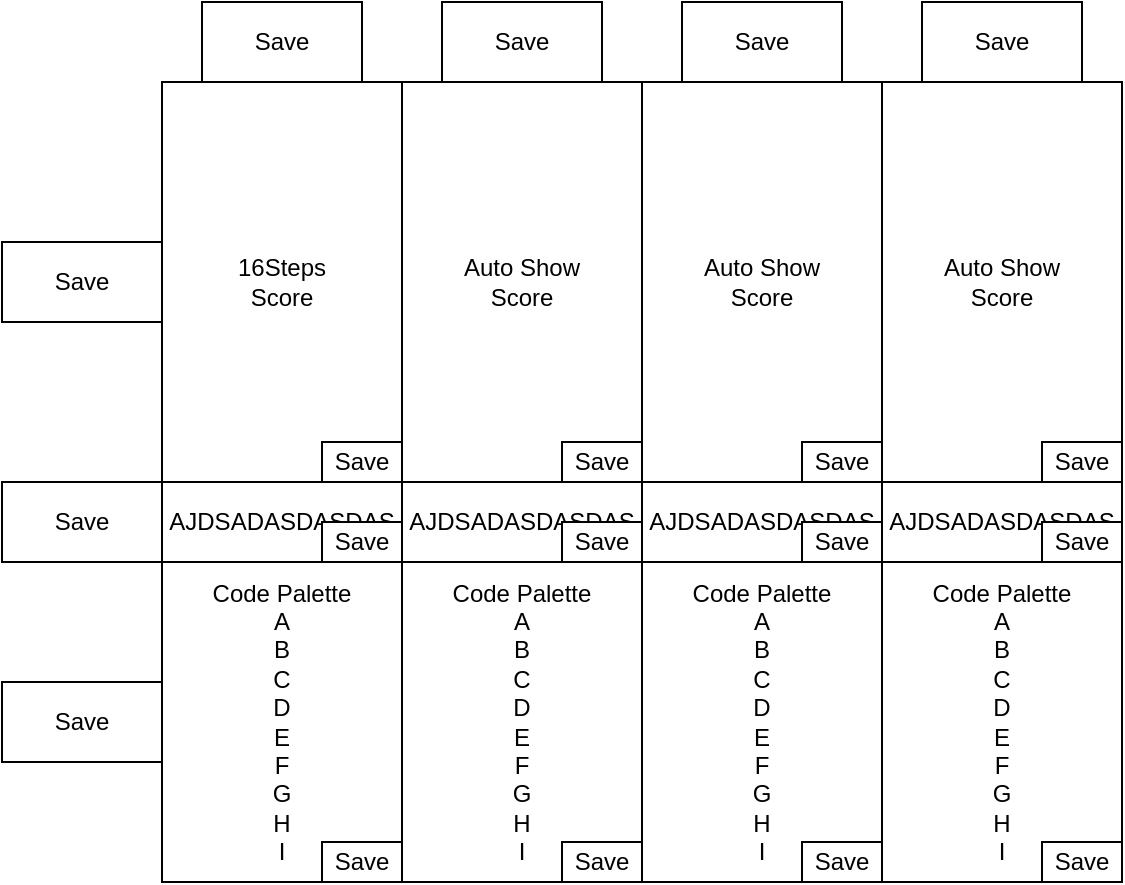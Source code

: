 <mxfile version="24.7.8">
  <diagram name="Page-1" id="WSqZTGmcidIoSPxD35uY">
    <mxGraphModel dx="1434" dy="836" grid="1" gridSize="10" guides="1" tooltips="1" connect="1" arrows="1" fold="1" page="1" pageScale="1" pageWidth="2080" pageHeight="1600" math="0" shadow="0">
      <root>
        <mxCell id="0" />
        <mxCell id="1" parent="0" />
        <mxCell id="0xOqt_RIQpGEpPyQNvjX-1" value="Code Palette&lt;div&gt;A&lt;/div&gt;&lt;div&gt;B&lt;/div&gt;&lt;div&gt;C&lt;/div&gt;&lt;div&gt;D&lt;/div&gt;&lt;div&gt;E&lt;/div&gt;&lt;div&gt;F&lt;/div&gt;&lt;div&gt;G&lt;br&gt;H&lt;/div&gt;&lt;div&gt;I&lt;/div&gt;" style="rounded=0;whiteSpace=wrap;html=1;" vertex="1" parent="1">
          <mxGeometry x="320" y="440" width="120" height="160" as="geometry" />
        </mxCell>
        <mxCell id="0xOqt_RIQpGEpPyQNvjX-2" value="Code Palette&lt;div&gt;A&lt;/div&gt;&lt;div&gt;B&lt;/div&gt;&lt;div&gt;C&lt;/div&gt;&lt;div&gt;D&lt;/div&gt;&lt;div&gt;E&lt;/div&gt;&lt;div&gt;F&lt;/div&gt;&lt;div&gt;G&lt;br&gt;H&lt;/div&gt;&lt;div&gt;I&lt;/div&gt;" style="rounded=0;whiteSpace=wrap;html=1;" vertex="1" parent="1">
          <mxGeometry x="440" y="440" width="120" height="160" as="geometry" />
        </mxCell>
        <mxCell id="0xOqt_RIQpGEpPyQNvjX-3" value="Code Palette&lt;div&gt;A&lt;/div&gt;&lt;div&gt;B&lt;/div&gt;&lt;div&gt;C&lt;/div&gt;&lt;div&gt;D&lt;/div&gt;&lt;div&gt;E&lt;/div&gt;&lt;div&gt;F&lt;/div&gt;&lt;div&gt;G&lt;br&gt;H&lt;/div&gt;&lt;div&gt;I&lt;/div&gt;" style="rounded=0;whiteSpace=wrap;html=1;" vertex="1" parent="1">
          <mxGeometry x="560" y="440" width="120" height="160" as="geometry" />
        </mxCell>
        <mxCell id="0xOqt_RIQpGEpPyQNvjX-4" value="Code Palette&lt;div&gt;A&lt;/div&gt;&lt;div&gt;B&lt;/div&gt;&lt;div&gt;C&lt;/div&gt;&lt;div&gt;D&lt;/div&gt;&lt;div&gt;E&lt;/div&gt;&lt;div&gt;F&lt;/div&gt;&lt;div&gt;G&lt;br&gt;H&lt;/div&gt;&lt;div&gt;I&lt;/div&gt;" style="rounded=0;whiteSpace=wrap;html=1;" vertex="1" parent="1">
          <mxGeometry x="680" y="440" width="120" height="160" as="geometry" />
        </mxCell>
        <mxCell id="0xOqt_RIQpGEpPyQNvjX-5" value="AJDSADASDASDAS" style="rounded=0;whiteSpace=wrap;html=1;" vertex="1" parent="1">
          <mxGeometry x="320" y="400" width="120" height="40" as="geometry" />
        </mxCell>
        <mxCell id="0xOqt_RIQpGEpPyQNvjX-6" value="AJDSADASDASDAS" style="rounded=0;whiteSpace=wrap;html=1;" vertex="1" parent="1">
          <mxGeometry x="680" y="400" width="120" height="40" as="geometry" />
        </mxCell>
        <mxCell id="0xOqt_RIQpGEpPyQNvjX-7" value="AJDSADASDASDAS" style="rounded=0;whiteSpace=wrap;html=1;" vertex="1" parent="1">
          <mxGeometry x="440" y="400" width="120" height="40" as="geometry" />
        </mxCell>
        <mxCell id="0xOqt_RIQpGEpPyQNvjX-8" value="AJDSADASDASDAS" style="rounded=0;whiteSpace=wrap;html=1;" vertex="1" parent="1">
          <mxGeometry x="560" y="400" width="120" height="40" as="geometry" />
        </mxCell>
        <mxCell id="0xOqt_RIQpGEpPyQNvjX-9" value="&lt;div&gt;16Steps&lt;/div&gt;Score" style="rounded=0;whiteSpace=wrap;html=1;" vertex="1" parent="1">
          <mxGeometry x="320" y="200" width="120" height="200" as="geometry" />
        </mxCell>
        <mxCell id="0xOqt_RIQpGEpPyQNvjX-10" value="Auto Show&lt;div&gt;Score&lt;/div&gt;" style="rounded=0;whiteSpace=wrap;html=1;" vertex="1" parent="1">
          <mxGeometry x="440" y="200" width="120" height="200" as="geometry" />
        </mxCell>
        <mxCell id="0xOqt_RIQpGEpPyQNvjX-11" value="Auto Show&lt;div&gt;Score&lt;/div&gt;" style="rounded=0;whiteSpace=wrap;html=1;" vertex="1" parent="1">
          <mxGeometry x="560" y="200" width="120" height="200" as="geometry" />
        </mxCell>
        <mxCell id="0xOqt_RIQpGEpPyQNvjX-12" value="Auto Show&lt;div&gt;Score&lt;/div&gt;" style="rounded=0;whiteSpace=wrap;html=1;" vertex="1" parent="1">
          <mxGeometry x="680" y="200" width="120" height="200" as="geometry" />
        </mxCell>
        <mxCell id="0xOqt_RIQpGEpPyQNvjX-13" value="Save" style="rounded=0;whiteSpace=wrap;html=1;" vertex="1" parent="1">
          <mxGeometry x="240" y="400" width="80" height="40" as="geometry" />
        </mxCell>
        <mxCell id="0xOqt_RIQpGEpPyQNvjX-14" value="Save" style="rounded=0;whiteSpace=wrap;html=1;" vertex="1" parent="1">
          <mxGeometry x="240" y="280" width="80" height="40" as="geometry" />
        </mxCell>
        <mxCell id="0xOqt_RIQpGEpPyQNvjX-15" value="Save" style="rounded=0;whiteSpace=wrap;html=1;" vertex="1" parent="1">
          <mxGeometry x="240" y="500" width="80" height="40" as="geometry" />
        </mxCell>
        <mxCell id="0xOqt_RIQpGEpPyQNvjX-16" value="Save" style="rounded=0;whiteSpace=wrap;html=1;" vertex="1" parent="1">
          <mxGeometry x="400" y="380" width="40" height="20" as="geometry" />
        </mxCell>
        <mxCell id="0xOqt_RIQpGEpPyQNvjX-17" value="Save" style="rounded=0;whiteSpace=wrap;html=1;" vertex="1" parent="1">
          <mxGeometry x="400" y="420" width="40" height="20" as="geometry" />
        </mxCell>
        <mxCell id="0xOqt_RIQpGEpPyQNvjX-18" value="Save" style="rounded=0;whiteSpace=wrap;html=1;" vertex="1" parent="1">
          <mxGeometry x="400" y="580" width="40" height="20" as="geometry" />
        </mxCell>
        <mxCell id="0xOqt_RIQpGEpPyQNvjX-19" value="Save" style="rounded=0;whiteSpace=wrap;html=1;" vertex="1" parent="1">
          <mxGeometry x="520" y="380" width="40" height="20" as="geometry" />
        </mxCell>
        <mxCell id="0xOqt_RIQpGEpPyQNvjX-20" value="Save" style="rounded=0;whiteSpace=wrap;html=1;" vertex="1" parent="1">
          <mxGeometry x="520" y="420" width="40" height="20" as="geometry" />
        </mxCell>
        <mxCell id="0xOqt_RIQpGEpPyQNvjX-21" value="Save" style="rounded=0;whiteSpace=wrap;html=1;" vertex="1" parent="1">
          <mxGeometry x="520" y="580" width="40" height="20" as="geometry" />
        </mxCell>
        <mxCell id="0xOqt_RIQpGEpPyQNvjX-22" value="Save" style="rounded=0;whiteSpace=wrap;html=1;" vertex="1" parent="1">
          <mxGeometry x="640" y="380" width="40" height="20" as="geometry" />
        </mxCell>
        <mxCell id="0xOqt_RIQpGEpPyQNvjX-23" value="Save" style="rounded=0;whiteSpace=wrap;html=1;" vertex="1" parent="1">
          <mxGeometry x="640" y="420" width="40" height="20" as="geometry" />
        </mxCell>
        <mxCell id="0xOqt_RIQpGEpPyQNvjX-24" value="Save" style="rounded=0;whiteSpace=wrap;html=1;" vertex="1" parent="1">
          <mxGeometry x="640" y="580" width="40" height="20" as="geometry" />
        </mxCell>
        <mxCell id="0xOqt_RIQpGEpPyQNvjX-25" value="Save" style="rounded=0;whiteSpace=wrap;html=1;" vertex="1" parent="1">
          <mxGeometry x="760" y="380" width="40" height="20" as="geometry" />
        </mxCell>
        <mxCell id="0xOqt_RIQpGEpPyQNvjX-26" value="Save" style="rounded=0;whiteSpace=wrap;html=1;" vertex="1" parent="1">
          <mxGeometry x="760" y="420" width="40" height="20" as="geometry" />
        </mxCell>
        <mxCell id="0xOqt_RIQpGEpPyQNvjX-27" value="Save" style="rounded=0;whiteSpace=wrap;html=1;" vertex="1" parent="1">
          <mxGeometry x="760" y="580" width="40" height="20" as="geometry" />
        </mxCell>
        <mxCell id="0xOqt_RIQpGEpPyQNvjX-28" value="Save" style="rounded=0;whiteSpace=wrap;html=1;" vertex="1" parent="1">
          <mxGeometry x="340" y="160" width="80" height="40" as="geometry" />
        </mxCell>
        <mxCell id="0xOqt_RIQpGEpPyQNvjX-29" value="Save" style="rounded=0;whiteSpace=wrap;html=1;" vertex="1" parent="1">
          <mxGeometry x="460" y="160" width="80" height="40" as="geometry" />
        </mxCell>
        <mxCell id="0xOqt_RIQpGEpPyQNvjX-30" value="Save" style="rounded=0;whiteSpace=wrap;html=1;" vertex="1" parent="1">
          <mxGeometry x="580" y="160" width="80" height="40" as="geometry" />
        </mxCell>
        <mxCell id="0xOqt_RIQpGEpPyQNvjX-31" value="Save" style="rounded=0;whiteSpace=wrap;html=1;" vertex="1" parent="1">
          <mxGeometry x="700" y="160" width="80" height="40" as="geometry" />
        </mxCell>
      </root>
    </mxGraphModel>
  </diagram>
</mxfile>
